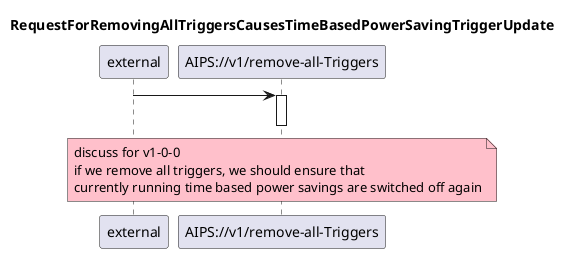 @startuml 204_removeAllTriggers
skinparam responseMessageBelowArrow true

title
RequestForRemovingAllTriggersCausesTimeBasedPowerSavingTriggerUpdate
end title

participant "external" as requestor
participant "AIPS://v1/remove-all-Triggers" as removeTrigger

requestor -> removeTrigger
activate removeTrigger

deactivate removeTrigger

note over removeTrigger #Pink
  discuss for v1-0-0
  if we remove all triggers, we should ensure that 
  currently running time based power savings are switched off again
end note


@enduml
